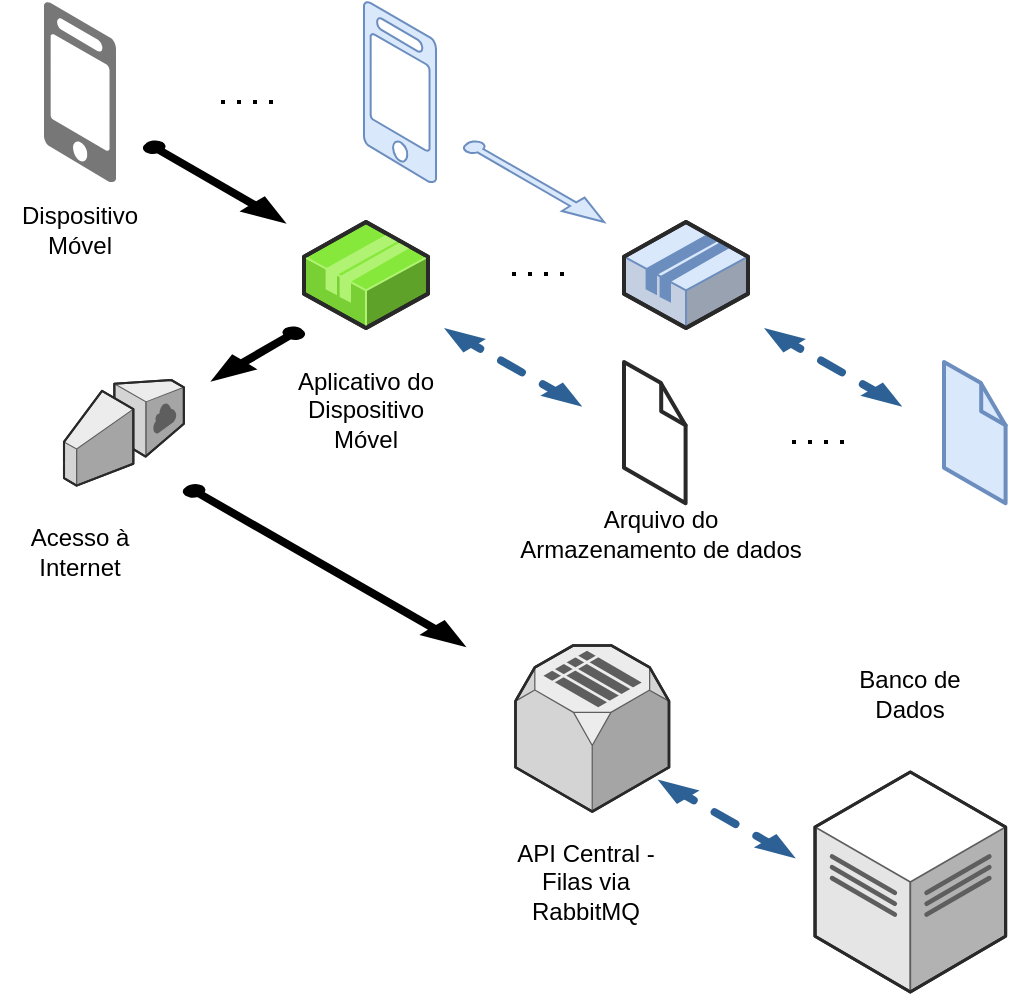 <mxfile version="14.2.4" type="github">
  <diagram name="Page-1" id="aaaa8250-4180-3840-79b5-4cada1eebb92">
    <mxGraphModel dx="1038" dy="548" grid="1" gridSize="10" guides="1" tooltips="1" connect="1" arrows="1" fold="1" page="1" pageScale="1" pageWidth="850" pageHeight="1100" background="#ffffff" math="0" shadow="0">
      <root>
        <mxCell id="0" />
        <mxCell id="1" parent="0" />
        <mxCell id="1pJQY19VtMuVzaBPA4uN-8" value="" style="verticalLabelPosition=bottom;html=1;verticalAlign=top;strokeWidth=1;align=center;outlineConnect=0;dashed=0;outlineConnect=0;shape=mxgraph.aws3d.simpleDb;fillColor=#ECECEC;strokeColor=#5E5E5E;aspect=fixed;" parent="1" vertex="1">
          <mxGeometry x="365.74" y="371.8" width="76.76" height="83" as="geometry" />
        </mxCell>
        <mxCell id="1pJQY19VtMuVzaBPA4uN-9" value="" style="verticalLabelPosition=bottom;html=1;verticalAlign=top;strokeWidth=1;align=center;outlineConnect=0;dashed=0;outlineConnect=0;shape=mxgraph.aws3d.mobile_worker;aspect=fixed;strokeColor=none;fillColor=#777777;" parent="1" vertex="1">
          <mxGeometry x="130" y="50" width="36" height="90" as="geometry" />
        </mxCell>
        <mxCell id="1pJQY19VtMuVzaBPA4uN-10" value="" style="verticalLabelPosition=bottom;html=1;verticalAlign=top;strokeWidth=1;align=center;outlineConnect=0;dashed=0;outlineConnect=0;shape=mxgraph.aws3d.file;aspect=fixed;strokeColor=#292929;" parent="1" vertex="1">
          <mxGeometry x="420" y="230" width="30.8" height="70.6" as="geometry" />
        </mxCell>
        <mxCell id="1pJQY19VtMuVzaBPA4uN-11" value="" style="verticalLabelPosition=bottom;html=1;verticalAlign=top;strokeWidth=1;align=center;outlineConnect=0;dashed=0;outlineConnect=0;shape=mxgraph.aws3d.application2;fillColor=#86E83A;strokeColor=#B0F373;aspect=fixed;" parent="1" vertex="1">
          <mxGeometry x="260" y="160.0" width="62" height="53" as="geometry" />
        </mxCell>
        <mxCell id="w3hroGBmBTcayOG3mfYm-6" value="" style="verticalLabelPosition=bottom;html=1;verticalAlign=top;strokeWidth=1;align=center;outlineConnect=0;dashed=0;outlineConnect=0;shape=mxgraph.aws3d.dashedEdgeDouble;fillColor=#000000;aspect=fixed;rotation=0;" vertex="1" parent="1">
          <mxGeometry x="330" y="213" width="69.17" height="39.4" as="geometry" />
        </mxCell>
        <mxCell id="w3hroGBmBTcayOG3mfYm-7" value="" style="verticalLabelPosition=bottom;html=1;verticalAlign=top;strokeWidth=1;align=center;outlineConnect=0;dashed=0;outlineConnect=0;shape=mxgraph.aws3d.arrowSE;fillColor=#000000;aspect=fixed;" vertex="1" parent="1">
          <mxGeometry x="180" y="120" width="70" height="40" as="geometry" />
        </mxCell>
        <mxCell id="w3hroGBmBTcayOG3mfYm-8" value="" style="verticalLabelPosition=bottom;html=1;verticalAlign=top;strokeWidth=1;align=center;outlineConnect=0;dashed=0;outlineConnect=0;shape=mxgraph.aws3d.mobile_worker;aspect=fixed;strokeColor=#6c8ebf;fillColor=#dae8fc;" vertex="1" parent="1">
          <mxGeometry x="290" y="50" width="36" height="90" as="geometry" />
        </mxCell>
        <mxCell id="w3hroGBmBTcayOG3mfYm-9" value="" style="verticalLabelPosition=bottom;html=1;verticalAlign=top;strokeWidth=1;align=center;outlineConnect=0;dashed=0;outlineConnect=0;shape=mxgraph.aws3d.file;aspect=fixed;strokeColor=#6c8ebf;fillColor=#dae8fc;" vertex="1" parent="1">
          <mxGeometry x="580" y="230" width="30.8" height="70.6" as="geometry" />
        </mxCell>
        <mxCell id="w3hroGBmBTcayOG3mfYm-10" value="" style="verticalLabelPosition=bottom;html=1;verticalAlign=top;strokeWidth=1;align=center;outlineConnect=0;dashed=0;outlineConnect=0;shape=mxgraph.aws3d.application2;fillColor=#dae8fc;strokeColor=#6c8ebf;aspect=fixed;" vertex="1" parent="1">
          <mxGeometry x="420" y="160.0" width="62" height="53" as="geometry" />
        </mxCell>
        <mxCell id="w3hroGBmBTcayOG3mfYm-11" value="" style="verticalLabelPosition=bottom;html=1;verticalAlign=top;strokeWidth=1;align=center;outlineConnect=0;dashed=0;outlineConnect=0;shape=mxgraph.aws3d.dashedEdgeDouble;fillColor=#dae8fc;aspect=fixed;rotation=0;strokeColor=#6c8ebf;" vertex="1" parent="1">
          <mxGeometry x="490" y="213" width="69.17" height="39.4" as="geometry" />
        </mxCell>
        <mxCell id="w3hroGBmBTcayOG3mfYm-12" value="" style="verticalLabelPosition=bottom;html=1;verticalAlign=top;strokeWidth=1;align=center;outlineConnect=0;dashed=0;outlineConnect=0;shape=mxgraph.aws3d.arrowSE;fillColor=#dae8fc;aspect=fixed;strokeColor=#6c8ebf;" vertex="1" parent="1">
          <mxGeometry x="340" y="120" width="70" height="40" as="geometry" />
        </mxCell>
        <mxCell id="w3hroGBmBTcayOG3mfYm-15" value="" style="verticalLabelPosition=bottom;html=1;verticalAlign=top;strokeWidth=1;align=center;outlineConnect=0;dashed=0;outlineConnect=0;shape=mxgraph.aws3d.internetGateway;fillColor=#ECECEC;strokeColor=#5E5E5E;aspect=fixed;" vertex="1" parent="1">
          <mxGeometry x="140" y="239" width="59.94" height="52.8" as="geometry" />
        </mxCell>
        <mxCell id="w3hroGBmBTcayOG3mfYm-16" value="" style="verticalLabelPosition=bottom;html=1;verticalAlign=top;strokeWidth=1;align=center;outlineConnect=0;dashed=0;outlineConnect=0;shape=mxgraph.aws3d.arrowSW;fillColor=#000000;aspect=fixed;" vertex="1" parent="1">
          <mxGeometry x="214.5" y="213" width="45.5" height="26" as="geometry" />
        </mxCell>
        <mxCell id="w3hroGBmBTcayOG3mfYm-17" value="" style="verticalLabelPosition=bottom;html=1;verticalAlign=top;strokeWidth=1;align=center;outlineConnect=0;dashed=0;outlineConnect=0;shape=mxgraph.aws3d.arrowSE;fillColor=#000000;aspect=fixed;" vertex="1" parent="1">
          <mxGeometry x="199.94" y="291.8" width="140" height="80" as="geometry" />
        </mxCell>
        <mxCell id="w3hroGBmBTcayOG3mfYm-24" value="Banco de Dados" style="text;html=1;strokeColor=none;fillColor=none;align=center;verticalAlign=middle;whiteSpace=wrap;rounded=0;" vertex="1" parent="1">
          <mxGeometry x="523.16" y="371.8" width="80" height="48" as="geometry" />
        </mxCell>
        <mxCell id="w3hroGBmBTcayOG3mfYm-25" value="API Central - Filas via RabbitMQ" style="text;html=1;strokeColor=none;fillColor=none;align=center;verticalAlign=middle;whiteSpace=wrap;rounded=0;" vertex="1" parent="1">
          <mxGeometry x="360.68" y="460" width="80" height="60" as="geometry" />
        </mxCell>
        <mxCell id="w3hroGBmBTcayOG3mfYm-26" value="Acesso à Internet" style="text;html=1;strokeColor=none;fillColor=none;align=center;verticalAlign=middle;whiteSpace=wrap;rounded=0;" vertex="1" parent="1">
          <mxGeometry x="108.0" y="300.6" width="80" height="48" as="geometry" />
        </mxCell>
        <mxCell id="w3hroGBmBTcayOG3mfYm-27" value="Dispositivo Móvel" style="text;html=1;strokeColor=none;fillColor=none;align=center;verticalAlign=middle;whiteSpace=wrap;rounded=0;" vertex="1" parent="1">
          <mxGeometry x="108.0" y="140" width="80" height="48" as="geometry" />
        </mxCell>
        <mxCell id="w3hroGBmBTcayOG3mfYm-28" value="Aplicativo do Dispositivo Móvel" style="text;html=1;strokeColor=none;fillColor=none;align=center;verticalAlign=middle;whiteSpace=wrap;rounded=0;" vertex="1" parent="1">
          <mxGeometry x="251.0" y="230" width="80" height="48" as="geometry" />
        </mxCell>
        <mxCell id="w3hroGBmBTcayOG3mfYm-29" value="Arquivo do Armazenamento de dados" style="text;html=1;strokeColor=none;fillColor=none;align=center;verticalAlign=middle;whiteSpace=wrap;rounded=0;" vertex="1" parent="1">
          <mxGeometry x="365.74" y="291.8" width="144.6" height="48" as="geometry" />
        </mxCell>
        <mxCell id="w3hroGBmBTcayOG3mfYm-30" value="" style="endArrow=none;dashed=1;html=1;dashPattern=1 3;strokeWidth=2;" edge="1" parent="1">
          <mxGeometry width="50" height="50" relative="1" as="geometry">
            <mxPoint x="244.5" y="100" as="sourcePoint" />
            <mxPoint x="214.5" y="100" as="targetPoint" />
          </mxGeometry>
        </mxCell>
        <mxCell id="w3hroGBmBTcayOG3mfYm-32" value="" style="endArrow=none;dashed=1;html=1;dashPattern=1 3;strokeWidth=2;" edge="1" parent="1">
          <mxGeometry width="50" height="50" relative="1" as="geometry">
            <mxPoint x="390" y="186" as="sourcePoint" />
            <mxPoint x="360" y="186" as="targetPoint" />
          </mxGeometry>
        </mxCell>
        <mxCell id="w3hroGBmBTcayOG3mfYm-33" value="" style="endArrow=none;dashed=1;html=1;dashPattern=1 3;strokeWidth=2;" edge="1" parent="1">
          <mxGeometry width="50" height="50" relative="1" as="geometry">
            <mxPoint x="530" y="270" as="sourcePoint" />
            <mxPoint x="500" y="270" as="targetPoint" />
          </mxGeometry>
        </mxCell>
        <mxCell id="w3hroGBmBTcayOG3mfYm-35" value="" style="verticalLabelPosition=bottom;html=1;verticalAlign=top;strokeWidth=1;align=center;outlineConnect=0;dashed=0;outlineConnect=0;shape=mxgraph.aws3d.dataCenter;strokeColor=#5E5E5E;aspect=fixed;" vertex="1" parent="1">
          <mxGeometry x="515.52" y="435" width="95.28" height="110" as="geometry" />
        </mxCell>
        <mxCell id="w3hroGBmBTcayOG3mfYm-38" value="" style="verticalLabelPosition=bottom;html=1;verticalAlign=top;strokeWidth=1;align=center;outlineConnect=0;dashed=0;outlineConnect=0;shape=mxgraph.aws3d.dashedEdgeDouble;fillColor=#000000;aspect=fixed;rotation=0;" vertex="1" parent="1">
          <mxGeometry x="436.76" y="438.8" width="69.17" height="39.4" as="geometry" />
        </mxCell>
      </root>
    </mxGraphModel>
  </diagram>
</mxfile>
